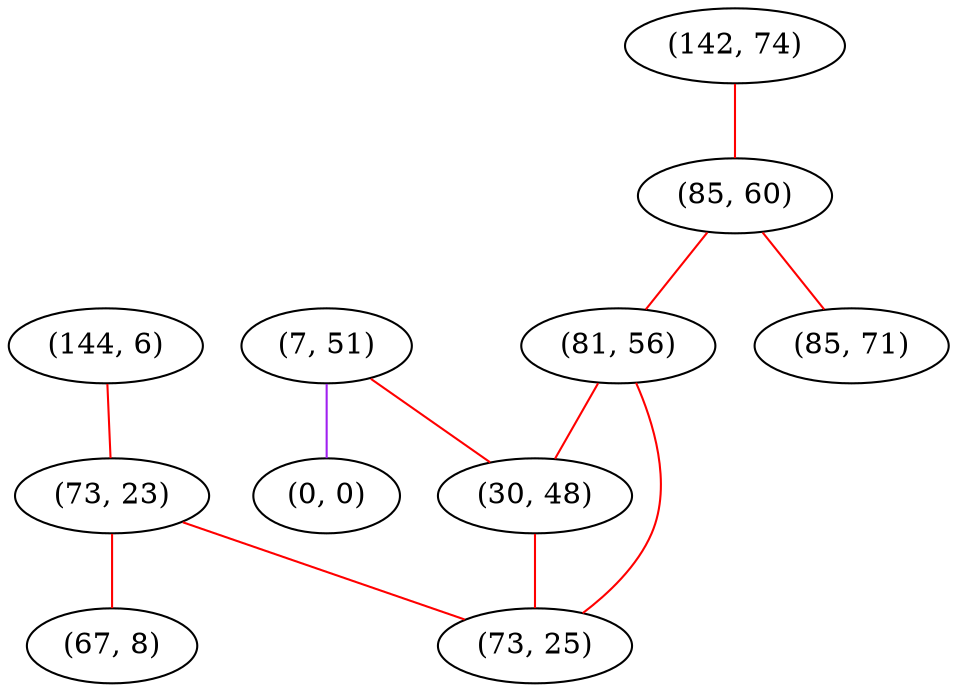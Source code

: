 graph "" {
"(144, 6)";
"(142, 74)";
"(85, 60)";
"(73, 23)";
"(67, 8)";
"(7, 51)";
"(81, 56)";
"(0, 0)";
"(30, 48)";
"(85, 71)";
"(73, 25)";
"(144, 6)" -- "(73, 23)"  [color=red, key=0, weight=1];
"(142, 74)" -- "(85, 60)"  [color=red, key=0, weight=1];
"(85, 60)" -- "(81, 56)"  [color=red, key=0, weight=1];
"(85, 60)" -- "(85, 71)"  [color=red, key=0, weight=1];
"(73, 23)" -- "(67, 8)"  [color=red, key=0, weight=1];
"(73, 23)" -- "(73, 25)"  [color=red, key=0, weight=1];
"(7, 51)" -- "(0, 0)"  [color=purple, key=0, weight=4];
"(7, 51)" -- "(30, 48)"  [color=red, key=0, weight=1];
"(81, 56)" -- "(30, 48)"  [color=red, key=0, weight=1];
"(81, 56)" -- "(73, 25)"  [color=red, key=0, weight=1];
"(30, 48)" -- "(73, 25)"  [color=red, key=0, weight=1];
}
